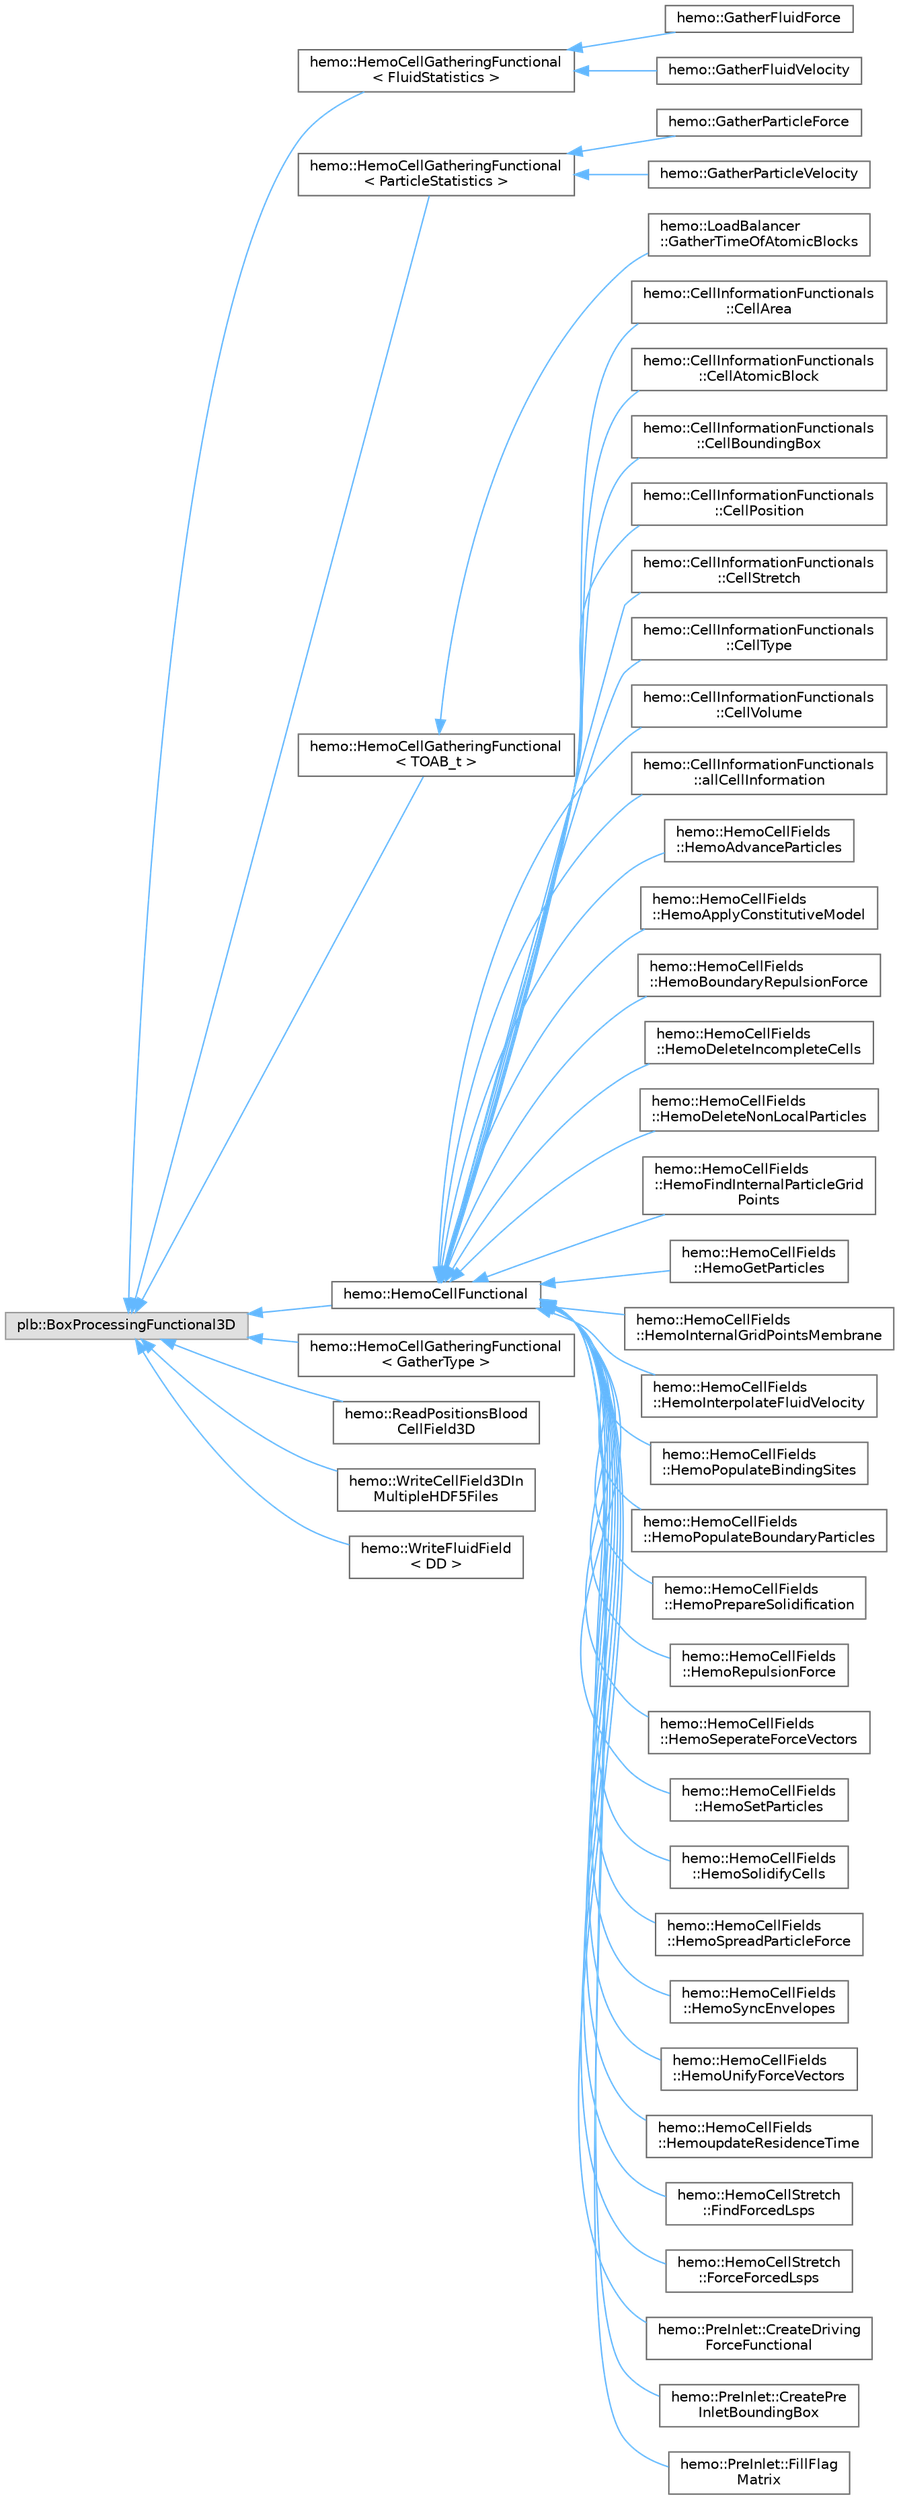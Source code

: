 digraph "Graphical Class Hierarchy"
{
 // LATEX_PDF_SIZE
  bgcolor="transparent";
  edge [fontname=Helvetica,fontsize=10,labelfontname=Helvetica,labelfontsize=10];
  node [fontname=Helvetica,fontsize=10,shape=box,height=0.2,width=0.4];
  rankdir="LR";
  Node0 [id="Node000000",label="plb::BoxProcessingFunctional3D",height=0.2,width=0.4,color="grey60", fillcolor="#E0E0E0", style="filled",tooltip=" "];
  Node0 -> Node1 [id="edge19_Node000000_Node000001",dir="back",color="steelblue1",style="solid",tooltip=" "];
  Node1 [id="Node000001",label="hemo::HemoCellGatheringFunctional\l\< FluidStatistics \>",height=0.2,width=0.4,color="grey40", fillcolor="white", style="filled",URL="$classhemo_1_1HemoCellGatheringFunctional.html",tooltip=" "];
  Node1 -> Node2 [id="edge20_Node000001_Node000002",dir="back",color="steelblue1",style="solid",tooltip=" "];
  Node2 [id="Node000002",label="hemo::GatherFluidForce",height=0.2,width=0.4,color="grey40", fillcolor="white", style="filled",URL="$classhemo_1_1GatherFluidForce.html",tooltip=" "];
  Node1 -> Node3 [id="edge21_Node000001_Node000003",dir="back",color="steelblue1",style="solid",tooltip=" "];
  Node3 [id="Node000003",label="hemo::GatherFluidVelocity",height=0.2,width=0.4,color="grey40", fillcolor="white", style="filled",URL="$classhemo_1_1GatherFluidVelocity.html",tooltip=" "];
  Node0 -> Node4 [id="edge22_Node000000_Node000004",dir="back",color="steelblue1",style="solid",tooltip=" "];
  Node4 [id="Node000004",label="hemo::HemoCellGatheringFunctional\l\< ParticleStatistics \>",height=0.2,width=0.4,color="grey40", fillcolor="white", style="filled",URL="$classhemo_1_1HemoCellGatheringFunctional.html",tooltip=" "];
  Node4 -> Node5 [id="edge23_Node000004_Node000005",dir="back",color="steelblue1",style="solid",tooltip=" "];
  Node5 [id="Node000005",label="hemo::GatherParticleForce",height=0.2,width=0.4,color="grey40", fillcolor="white", style="filled",URL="$classhemo_1_1GatherParticleForce.html",tooltip=" "];
  Node4 -> Node6 [id="edge24_Node000004_Node000006",dir="back",color="steelblue1",style="solid",tooltip=" "];
  Node6 [id="Node000006",label="hemo::GatherParticleVelocity",height=0.2,width=0.4,color="grey40", fillcolor="white", style="filled",URL="$classhemo_1_1GatherParticleVelocity.html",tooltip=" "];
  Node0 -> Node7 [id="edge25_Node000000_Node000007",dir="back",color="steelblue1",style="solid",tooltip=" "];
  Node7 [id="Node000007",label="hemo::HemoCellGatheringFunctional\l\< TOAB_t \>",height=0.2,width=0.4,color="grey40", fillcolor="white", style="filled",URL="$classhemo_1_1HemoCellGatheringFunctional.html",tooltip=" "];
  Node7 -> Node8 [id="edge26_Node000007_Node000008",dir="back",color="steelblue1",style="solid",tooltip=" "];
  Node8 [id="Node000008",label="hemo::LoadBalancer\l::GatherTimeOfAtomicBlocks",height=0.2,width=0.4,color="grey40", fillcolor="white", style="filled",URL="$classhemo_1_1LoadBalancer_1_1GatherTimeOfAtomicBlocks.html",tooltip=" "];
  Node0 -> Node9 [id="edge27_Node000000_Node000009",dir="back",color="steelblue1",style="solid",tooltip=" "];
  Node9 [id="Node000009",label="hemo::HemoCellFunctional",height=0.2,width=0.4,color="grey40", fillcolor="white", style="filled",URL="$classhemo_1_1HemoCellFunctional.html",tooltip=" "];
  Node9 -> Node10 [id="edge28_Node000009_Node000010",dir="back",color="steelblue1",style="solid",tooltip=" "];
  Node10 [id="Node000010",label="hemo::CellInformationFunctionals\l::CellArea",height=0.2,width=0.4,color="grey40", fillcolor="white", style="filled",URL="$classhemo_1_1CellInformationFunctionals_1_1CellArea.html",tooltip=" "];
  Node9 -> Node11 [id="edge29_Node000009_Node000011",dir="back",color="steelblue1",style="solid",tooltip=" "];
  Node11 [id="Node000011",label="hemo::CellInformationFunctionals\l::CellAtomicBlock",height=0.2,width=0.4,color="grey40", fillcolor="white", style="filled",URL="$classhemo_1_1CellInformationFunctionals_1_1CellAtomicBlock.html",tooltip=" "];
  Node9 -> Node12 [id="edge30_Node000009_Node000012",dir="back",color="steelblue1",style="solid",tooltip=" "];
  Node12 [id="Node000012",label="hemo::CellInformationFunctionals\l::CellBoundingBox",height=0.2,width=0.4,color="grey40", fillcolor="white", style="filled",URL="$classhemo_1_1CellInformationFunctionals_1_1CellBoundingBox.html",tooltip=" "];
  Node9 -> Node13 [id="edge31_Node000009_Node000013",dir="back",color="steelblue1",style="solid",tooltip=" "];
  Node13 [id="Node000013",label="hemo::CellInformationFunctionals\l::CellPosition",height=0.2,width=0.4,color="grey40", fillcolor="white", style="filled",URL="$classhemo_1_1CellInformationFunctionals_1_1CellPosition.html",tooltip=" "];
  Node9 -> Node14 [id="edge32_Node000009_Node000014",dir="back",color="steelblue1",style="solid",tooltip=" "];
  Node14 [id="Node000014",label="hemo::CellInformationFunctionals\l::CellStretch",height=0.2,width=0.4,color="grey40", fillcolor="white", style="filled",URL="$classhemo_1_1CellInformationFunctionals_1_1CellStretch.html",tooltip=" "];
  Node9 -> Node15 [id="edge33_Node000009_Node000015",dir="back",color="steelblue1",style="solid",tooltip=" "];
  Node15 [id="Node000015",label="hemo::CellInformationFunctionals\l::CellType",height=0.2,width=0.4,color="grey40", fillcolor="white", style="filled",URL="$classhemo_1_1CellInformationFunctionals_1_1CellType.html",tooltip=" "];
  Node9 -> Node16 [id="edge34_Node000009_Node000016",dir="back",color="steelblue1",style="solid",tooltip=" "];
  Node16 [id="Node000016",label="hemo::CellInformationFunctionals\l::CellVolume",height=0.2,width=0.4,color="grey40", fillcolor="white", style="filled",URL="$classhemo_1_1CellInformationFunctionals_1_1CellVolume.html",tooltip=" "];
  Node9 -> Node17 [id="edge35_Node000009_Node000017",dir="back",color="steelblue1",style="solid",tooltip=" "];
  Node17 [id="Node000017",label="hemo::CellInformationFunctionals\l::allCellInformation",height=0.2,width=0.4,color="grey40", fillcolor="white", style="filled",URL="$classhemo_1_1CellInformationFunctionals_1_1allCellInformation.html",tooltip=" "];
  Node9 -> Node18 [id="edge36_Node000009_Node000018",dir="back",color="steelblue1",style="solid",tooltip=" "];
  Node18 [id="Node000018",label="hemo::HemoCellFields\l::HemoAdvanceParticles",height=0.2,width=0.4,color="grey40", fillcolor="white", style="filled",URL="$classhemo_1_1HemoCellFields_1_1HemoAdvanceParticles.html",tooltip=" "];
  Node9 -> Node19 [id="edge37_Node000009_Node000019",dir="back",color="steelblue1",style="solid",tooltip=" "];
  Node19 [id="Node000019",label="hemo::HemoCellFields\l::HemoApplyConstitutiveModel",height=0.2,width=0.4,color="grey40", fillcolor="white", style="filled",URL="$classhemo_1_1HemoCellFields_1_1HemoApplyConstitutiveModel.html",tooltip=" "];
  Node9 -> Node20 [id="edge38_Node000009_Node000020",dir="back",color="steelblue1",style="solid",tooltip=" "];
  Node20 [id="Node000020",label="hemo::HemoCellFields\l::HemoBoundaryRepulsionForce",height=0.2,width=0.4,color="grey40", fillcolor="white", style="filled",URL="$classhemo_1_1HemoCellFields_1_1HemoBoundaryRepulsionForce.html",tooltip=" "];
  Node9 -> Node21 [id="edge39_Node000009_Node000021",dir="back",color="steelblue1",style="solid",tooltip=" "];
  Node21 [id="Node000021",label="hemo::HemoCellFields\l::HemoDeleteIncompleteCells",height=0.2,width=0.4,color="grey40", fillcolor="white", style="filled",URL="$classhemo_1_1HemoCellFields_1_1HemoDeleteIncompleteCells.html",tooltip=" "];
  Node9 -> Node22 [id="edge40_Node000009_Node000022",dir="back",color="steelblue1",style="solid",tooltip=" "];
  Node22 [id="Node000022",label="hemo::HemoCellFields\l::HemoDeleteNonLocalParticles",height=0.2,width=0.4,color="grey40", fillcolor="white", style="filled",URL="$classhemo_1_1HemoCellFields_1_1HemoDeleteNonLocalParticles.html",tooltip=" "];
  Node9 -> Node23 [id="edge41_Node000009_Node000023",dir="back",color="steelblue1",style="solid",tooltip=" "];
  Node23 [id="Node000023",label="hemo::HemoCellFields\l::HemoFindInternalParticleGrid\lPoints",height=0.2,width=0.4,color="grey40", fillcolor="white", style="filled",URL="$classhemo_1_1HemoCellFields_1_1HemoFindInternalParticleGridPoints.html",tooltip=" "];
  Node9 -> Node24 [id="edge42_Node000009_Node000024",dir="back",color="steelblue1",style="solid",tooltip=" "];
  Node24 [id="Node000024",label="hemo::HemoCellFields\l::HemoGetParticles",height=0.2,width=0.4,color="grey40", fillcolor="white", style="filled",URL="$classhemo_1_1HemoCellFields_1_1HemoGetParticles.html",tooltip=" "];
  Node9 -> Node25 [id="edge43_Node000009_Node000025",dir="back",color="steelblue1",style="solid",tooltip=" "];
  Node25 [id="Node000025",label="hemo::HemoCellFields\l::HemoInternalGridPointsMembrane",height=0.2,width=0.4,color="grey40", fillcolor="white", style="filled",URL="$classhemo_1_1HemoCellFields_1_1HemoInternalGridPointsMembrane.html",tooltip=" "];
  Node9 -> Node26 [id="edge44_Node000009_Node000026",dir="back",color="steelblue1",style="solid",tooltip=" "];
  Node26 [id="Node000026",label="hemo::HemoCellFields\l::HemoInterpolateFluidVelocity",height=0.2,width=0.4,color="grey40", fillcolor="white", style="filled",URL="$classhemo_1_1HemoCellFields_1_1HemoInterpolateFluidVelocity.html",tooltip=" "];
  Node9 -> Node27 [id="edge45_Node000009_Node000027",dir="back",color="steelblue1",style="solid",tooltip=" "];
  Node27 [id="Node000027",label="hemo::HemoCellFields\l::HemoPopulateBindingSites",height=0.2,width=0.4,color="grey40", fillcolor="white", style="filled",URL="$classhemo_1_1HemoCellFields_1_1HemoPopulateBindingSites.html",tooltip=" "];
  Node9 -> Node28 [id="edge46_Node000009_Node000028",dir="back",color="steelblue1",style="solid",tooltip=" "];
  Node28 [id="Node000028",label="hemo::HemoCellFields\l::HemoPopulateBoundaryParticles",height=0.2,width=0.4,color="grey40", fillcolor="white", style="filled",URL="$classhemo_1_1HemoCellFields_1_1HemoPopulateBoundaryParticles.html",tooltip=" "];
  Node9 -> Node29 [id="edge47_Node000009_Node000029",dir="back",color="steelblue1",style="solid",tooltip=" "];
  Node29 [id="Node000029",label="hemo::HemoCellFields\l::HemoPrepareSolidification",height=0.2,width=0.4,color="grey40", fillcolor="white", style="filled",URL="$classhemo_1_1HemoCellFields_1_1HemoPrepareSolidification.html",tooltip=" "];
  Node9 -> Node30 [id="edge48_Node000009_Node000030",dir="back",color="steelblue1",style="solid",tooltip=" "];
  Node30 [id="Node000030",label="hemo::HemoCellFields\l::HemoRepulsionForce",height=0.2,width=0.4,color="grey40", fillcolor="white", style="filled",URL="$classhemo_1_1HemoCellFields_1_1HemoRepulsionForce.html",tooltip=" "];
  Node9 -> Node31 [id="edge49_Node000009_Node000031",dir="back",color="steelblue1",style="solid",tooltip=" "];
  Node31 [id="Node000031",label="hemo::HemoCellFields\l::HemoSeperateForceVectors",height=0.2,width=0.4,color="grey40", fillcolor="white", style="filled",URL="$classhemo_1_1HemoCellFields_1_1HemoSeperateForceVectors.html",tooltip=" "];
  Node9 -> Node32 [id="edge50_Node000009_Node000032",dir="back",color="steelblue1",style="solid",tooltip=" "];
  Node32 [id="Node000032",label="hemo::HemoCellFields\l::HemoSetParticles",height=0.2,width=0.4,color="grey40", fillcolor="white", style="filled",URL="$classhemo_1_1HemoCellFields_1_1HemoSetParticles.html",tooltip=" "];
  Node9 -> Node33 [id="edge51_Node000009_Node000033",dir="back",color="steelblue1",style="solid",tooltip=" "];
  Node33 [id="Node000033",label="hemo::HemoCellFields\l::HemoSolidifyCells",height=0.2,width=0.4,color="grey40", fillcolor="white", style="filled",URL="$classhemo_1_1HemoCellFields_1_1HemoSolidifyCells.html",tooltip=" "];
  Node9 -> Node34 [id="edge52_Node000009_Node000034",dir="back",color="steelblue1",style="solid",tooltip=" "];
  Node34 [id="Node000034",label="hemo::HemoCellFields\l::HemoSpreadParticleForce",height=0.2,width=0.4,color="grey40", fillcolor="white", style="filled",URL="$classhemo_1_1HemoCellFields_1_1HemoSpreadParticleForce.html",tooltip=" "];
  Node9 -> Node35 [id="edge53_Node000009_Node000035",dir="back",color="steelblue1",style="solid",tooltip=" "];
  Node35 [id="Node000035",label="hemo::HemoCellFields\l::HemoSyncEnvelopes",height=0.2,width=0.4,color="grey40", fillcolor="white", style="filled",URL="$classhemo_1_1HemoCellFields_1_1HemoSyncEnvelopes.html",tooltip=" "];
  Node9 -> Node36 [id="edge54_Node000009_Node000036",dir="back",color="steelblue1",style="solid",tooltip=" "];
  Node36 [id="Node000036",label="hemo::HemoCellFields\l::HemoUnifyForceVectors",height=0.2,width=0.4,color="grey40", fillcolor="white", style="filled",URL="$classhemo_1_1HemoCellFields_1_1HemoUnifyForceVectors.html",tooltip=" "];
  Node9 -> Node37 [id="edge55_Node000009_Node000037",dir="back",color="steelblue1",style="solid",tooltip=" "];
  Node37 [id="Node000037",label="hemo::HemoCellFields\l::HemoupdateResidenceTime",height=0.2,width=0.4,color="grey40", fillcolor="white", style="filled",URL="$classhemo_1_1HemoCellFields_1_1HemoupdateResidenceTime.html",tooltip=" "];
  Node9 -> Node38 [id="edge56_Node000009_Node000038",dir="back",color="steelblue1",style="solid",tooltip=" "];
  Node38 [id="Node000038",label="hemo::HemoCellStretch\l::FindForcedLsps",height=0.2,width=0.4,color="grey40", fillcolor="white", style="filled",URL="$classhemo_1_1HemoCellStretch_1_1FindForcedLsps.html",tooltip=" "];
  Node9 -> Node39 [id="edge57_Node000009_Node000039",dir="back",color="steelblue1",style="solid",tooltip=" "];
  Node39 [id="Node000039",label="hemo::HemoCellStretch\l::ForceForcedLsps",height=0.2,width=0.4,color="grey40", fillcolor="white", style="filled",URL="$classhemo_1_1HemoCellStretch_1_1ForceForcedLsps.html",tooltip=" "];
  Node9 -> Node40 [id="edge58_Node000009_Node000040",dir="back",color="steelblue1",style="solid",tooltip=" "];
  Node40 [id="Node000040",label="hemo::PreInlet::CreateDriving\lForceFunctional",height=0.2,width=0.4,color="grey40", fillcolor="white", style="filled",URL="$classhemo_1_1PreInlet_1_1CreateDrivingForceFunctional.html",tooltip=" "];
  Node9 -> Node41 [id="edge59_Node000009_Node000041",dir="back",color="steelblue1",style="solid",tooltip=" "];
  Node41 [id="Node000041",label="hemo::PreInlet::CreatePre\lInletBoundingBox",height=0.2,width=0.4,color="grey40", fillcolor="white", style="filled",URL="$classhemo_1_1PreInlet_1_1CreatePreInletBoundingBox.html",tooltip=" "];
  Node9 -> Node42 [id="edge60_Node000009_Node000042",dir="back",color="steelblue1",style="solid",tooltip=" "];
  Node42 [id="Node000042",label="hemo::PreInlet::FillFlag\lMatrix",height=0.2,width=0.4,color="grey40", fillcolor="white", style="filled",URL="$classhemo_1_1PreInlet_1_1FillFlagMatrix.html",tooltip=" "];
  Node0 -> Node43 [id="edge61_Node000000_Node000043",dir="back",color="steelblue1",style="solid",tooltip=" "];
  Node43 [id="Node000043",label="hemo::HemoCellGatheringFunctional\l\< GatherType \>",height=0.2,width=0.4,color="grey40", fillcolor="white", style="filled",URL="$classhemo_1_1HemoCellGatheringFunctional.html",tooltip=" "];
  Node0 -> Node44 [id="edge62_Node000000_Node000044",dir="back",color="steelblue1",style="solid",tooltip=" "];
  Node44 [id="Node000044",label="hemo::ReadPositionsBlood\lCellField3D",height=0.2,width=0.4,color="grey40", fillcolor="white", style="filled",URL="$classhemo_1_1ReadPositionsBloodCellField3D.html",tooltip=" "];
  Node0 -> Node45 [id="edge63_Node000000_Node000045",dir="back",color="steelblue1",style="solid",tooltip=" "];
  Node45 [id="Node000045",label="hemo::WriteCellField3DIn\lMultipleHDF5Files",height=0.2,width=0.4,color="grey40", fillcolor="white", style="filled",URL="$classhemo_1_1WriteCellField3DInMultipleHDF5Files.html",tooltip=" "];
  Node0 -> Node46 [id="edge64_Node000000_Node000046",dir="back",color="steelblue1",style="solid",tooltip=" "];
  Node46 [id="Node000046",label="hemo::WriteFluidField\l\< DD \>",height=0.2,width=0.4,color="grey40", fillcolor="white", style="filled",URL="$classhemo_1_1WriteFluidField.html",tooltip=" "];
}
